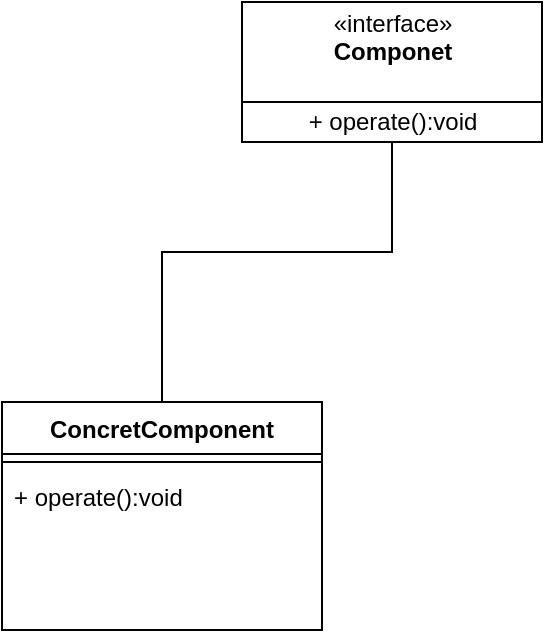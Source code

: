 <mxfile version="13.9.9" type="github"><diagram id="Q4VYiyE0thvD5H8aCotu" name="Page-1"><mxGraphModel dx="1426" dy="771" grid="1" gridSize="10" guides="1" tooltips="1" connect="1" arrows="1" fold="1" page="1" pageScale="1" pageWidth="827" pageHeight="1169" math="0" shadow="0"><root><mxCell id="0"/><mxCell id="1" parent="0"/><mxCell id="ppAjksbt9P0SLpbkr_-q-12" style="edgeStyle=orthogonalEdgeStyle;rounded=0;orthogonalLoop=1;jettySize=auto;html=1;entryX=0.5;entryY=1;entryDx=0;entryDy=0;" edge="1" parent="1" source="ppAjksbt9P0SLpbkr_-q-8" target="ppAjksbt9P0SLpbkr_-q-1"><mxGeometry relative="1" as="geometry"/></mxCell><mxCell id="ppAjksbt9P0SLpbkr_-q-8" value="ConcretComponent" style="swimlane;fontStyle=1;align=center;verticalAlign=top;childLayout=stackLayout;horizontal=1;startSize=26;horizontalStack=0;resizeParent=1;resizeParentMax=0;resizeLast=0;collapsible=1;marginBottom=0;" vertex="1" parent="1"><mxGeometry x="90" y="290" width="160" height="114" as="geometry"/></mxCell><mxCell id="ppAjksbt9P0SLpbkr_-q-10" value="" style="line;strokeWidth=1;fillColor=none;align=left;verticalAlign=middle;spacingTop=-1;spacingLeft=3;spacingRight=3;rotatable=0;labelPosition=right;points=[];portConstraint=eastwest;" vertex="1" parent="ppAjksbt9P0SLpbkr_-q-8"><mxGeometry y="26" width="160" height="8" as="geometry"/></mxCell><mxCell id="ppAjksbt9P0SLpbkr_-q-11" value="+ operate():void" style="text;strokeColor=none;fillColor=none;align=left;verticalAlign=top;spacingLeft=4;spacingRight=4;overflow=hidden;rotatable=0;points=[[0,0.5],[1,0.5]];portConstraint=eastwest;" vertex="1" parent="ppAjksbt9P0SLpbkr_-q-8"><mxGeometry y="34" width="160" height="80" as="geometry"/></mxCell><mxCell id="ppAjksbt9P0SLpbkr_-q-17" value="" style="group" vertex="1" connectable="0" parent="1"><mxGeometry x="210" y="90" width="150" height="70" as="geometry"/></mxCell><mxCell id="ppAjksbt9P0SLpbkr_-q-1" value="«interface»&lt;br&gt;&lt;b&gt;Componet&lt;br&gt;&lt;br&gt;&lt;/b&gt;" style="html=1;" vertex="1" parent="ppAjksbt9P0SLpbkr_-q-17"><mxGeometry width="150" height="50" as="geometry"/></mxCell><mxCell id="ppAjksbt9P0SLpbkr_-q-16" value="+ operate():void" style="html=1;" vertex="1" parent="ppAjksbt9P0SLpbkr_-q-17"><mxGeometry y="50" width="150" height="20" as="geometry"/></mxCell></root></mxGraphModel></diagram></mxfile>